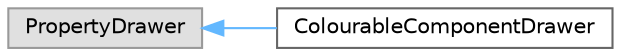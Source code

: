 digraph "Graphical Class Hierarchy"
{
 // LATEX_PDF_SIZE
  bgcolor="transparent";
  edge [fontname=Helvetica,fontsize=10,labelfontname=Helvetica,labelfontsize=10];
  node [fontname=Helvetica,fontsize=10,shape=box,height=0.2,width=0.4];
  rankdir="LR";
  Node0 [id="Node000000",label="PropertyDrawer",height=0.2,width=0.4,color="grey60", fillcolor="#E0E0E0", style="filled",tooltip=" "];
  Node0 -> Node1 [id="edge215_Node000000_Node000001",dir="back",color="steelblue1",style="solid",tooltip=" "];
  Node1 [id="Node000001",label="ColourableComponentDrawer",height=0.2,width=0.4,color="grey40", fillcolor="white", style="filled",URL="$class_colourable_component_drawer.html",tooltip=" "];
}
